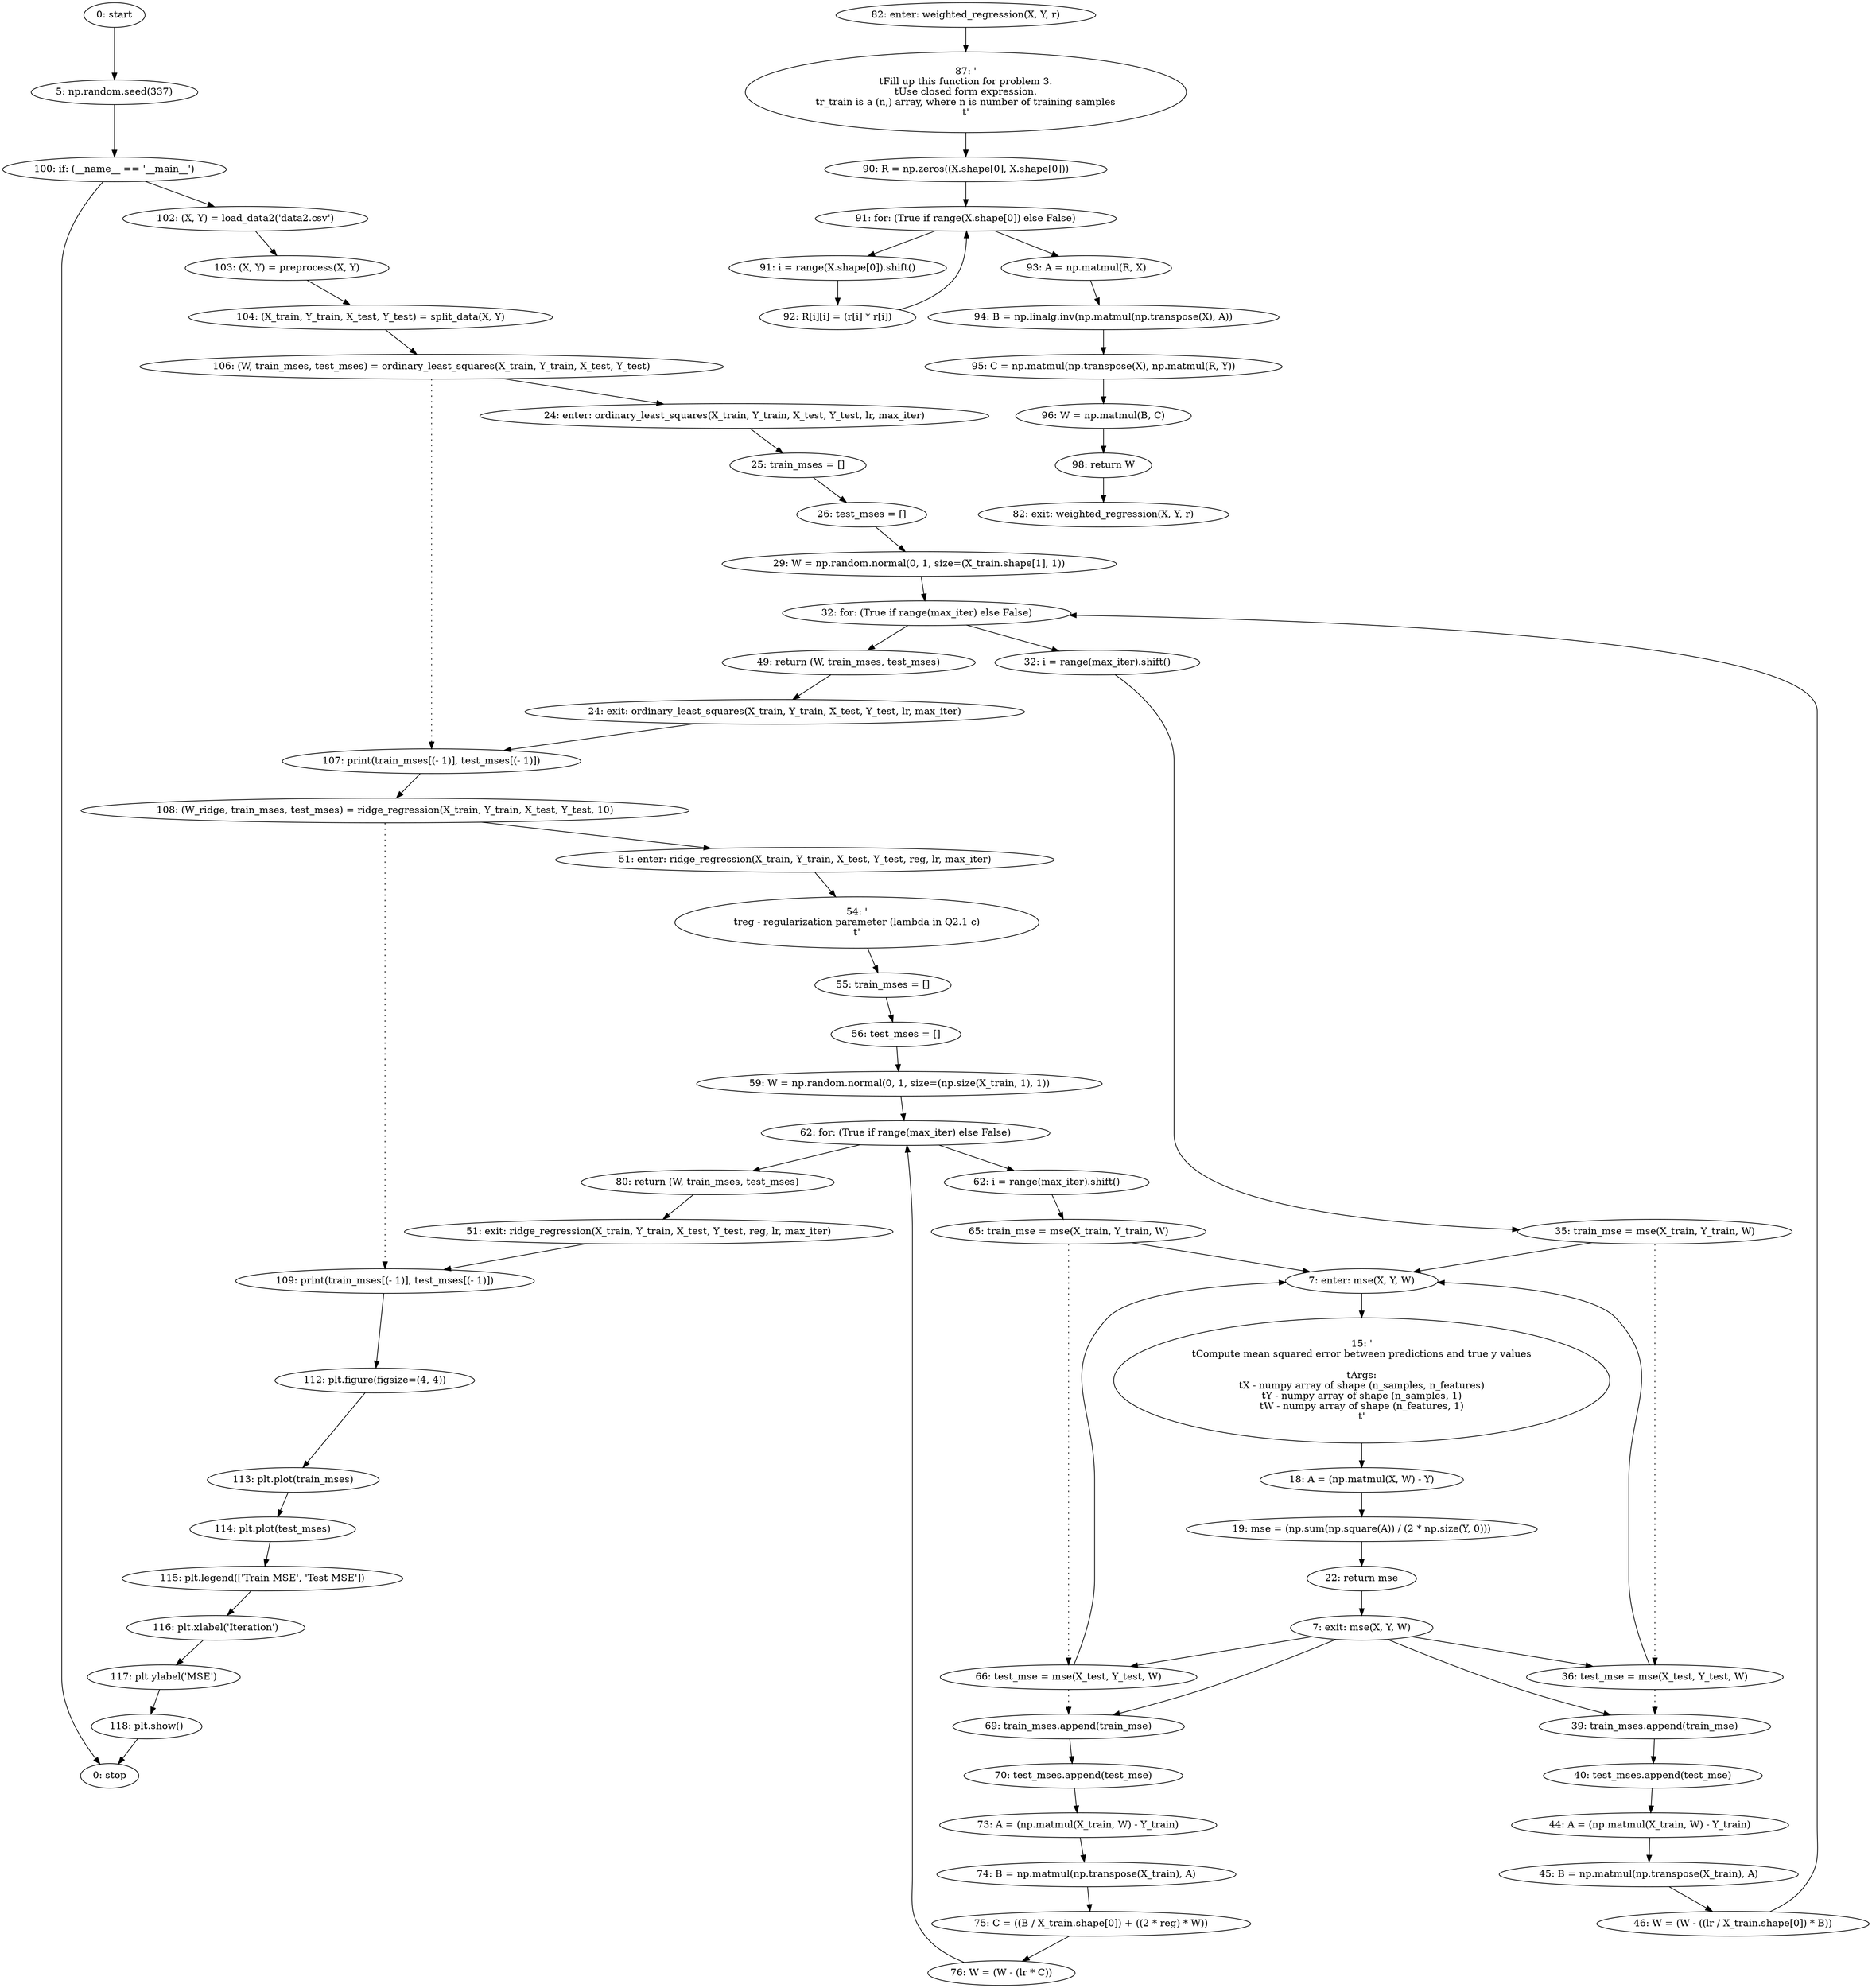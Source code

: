 strict digraph "" {
	node [label="\N"];
	0	 [label="0: start"];
	1	 [label="5: np.random.seed(337)"];
	0 -> 1;
	52	 [label="100: if: (__name__ == '__main__')"];
	1 -> 52;
	53	 [label="102: (X, Y) = load_data2('data2.csv')"];
	52 -> 53;
	67	 [label="0: stop"];
	52 -> 67;
	2	 [label="7: enter: mse(X, Y, W)"];
	4	 [label="15: '\n\tCompute mean squared error between predictions and true y values\n\n\tArgs:\n\tX - numpy array of shape (n_samples, n_features)\n\tY \
- numpy array of shape (n_samples, 1)\n\tW - numpy array of shape (n_features, 1)\n\t'"];
	2 -> 4;
	5	 [label="18: A = (np.matmul(X, W) - Y)"];
	4 -> 5;
	15	 [label="35: train_mse = mse(X_train, Y_train, W)"];
	15 -> 2;
	16	 [label="36: test_mse = mse(X_test, Y_test, W)"];
	15 -> 16	 [style=dotted,
		weight=100];
	16 -> 2;
	17	 [label="39: train_mses.append(train_mse)"];
	16 -> 17	 [style=dotted,
		weight=100];
	18	 [label="40: test_mses.append(test_mse)"];
	17 -> 18;
	31	 [label="65: train_mse = mse(X_train, Y_train, W)"];
	31 -> 2;
	32	 [label="66: test_mse = mse(X_test, Y_test, W)"];
	31 -> 32	 [style=dotted,
		weight=100];
	32 -> 2;
	33	 [label="69: train_mses.append(train_mse)"];
	32 -> 33	 [style=dotted,
		weight=100];
	34	 [label="70: test_mses.append(test_mse)"];
	33 -> 34;
	3	 [label="7: exit: mse(X, Y, W)"];
	3 -> 16;
	3 -> 17;
	3 -> 32;
	3 -> 33;
	7	 [label="22: return mse"];
	7 -> 3;
	6	 [label="19: mse = (np.sum(np.square(A)) / (2 * np.size(Y, 0)))"];
	5 -> 6;
	6 -> 7;
	8	 [label="24: enter: ordinary_least_squares(X_train, Y_train, X_test, Y_test, lr, max_iter)"];
	10	 [label="25: train_mses = []"];
	8 -> 10;
	11	 [label="26: test_mses = []"];
	10 -> 11;
	56	 [label="106: (W, train_mses, test_mses) = ordinary_least_squares(X_train, Y_train, X_test, Y_test)"];
	56 -> 8;
	57	 [label="107: print(train_mses[(- 1)], test_mses[(- 1)])"];
	56 -> 57	 [style=dotted,
		weight=100];
	58	 [label="108: (W_ridge, train_mses, test_mses) = ridge_regression(X_train, Y_train, X_test, Y_test, 10)"];
	57 -> 58;
	9	 [label="24: exit: ordinary_least_squares(X_train, Y_train, X_test, Y_test, lr, max_iter)"];
	9 -> 57;
	22	 [label="49: return (W, train_mses, test_mses)"];
	22 -> 9;
	12	 [label="29: W = np.random.normal(0, 1, size=(X_train.shape[1], 1))"];
	11 -> 12;
	13	 [label="32: for: (True if range(max_iter) else False)"];
	12 -> 13;
	13 -> 22;
	14	 [label="32: i = range(max_iter).shift()"];
	13 -> 14;
	14 -> 15;
	21	 [label="46: W = (W - ((lr / X_train.shape[0]) * B))"];
	21 -> 13;
	19	 [label="44: A = (np.matmul(X_train, W) - Y_train)"];
	18 -> 19;
	20	 [label="45: B = np.matmul(np.transpose(X_train), A)"];
	19 -> 20;
	20 -> 21;
	23	 [label="51: enter: ridge_regression(X_train, Y_train, X_test, Y_test, reg, lr, max_iter)"];
	25	 [label="54: '\n\treg - regularization parameter (lambda in Q2.1 c)\n\t'"];
	23 -> 25;
	26	 [label="55: train_mses = []"];
	25 -> 26;
	58 -> 23;
	59	 [label="109: print(train_mses[(- 1)], test_mses[(- 1)])"];
	58 -> 59	 [style=dotted,
		weight=100];
	60	 [label="112: plt.figure(figsize=(4, 4))"];
	59 -> 60;
	24	 [label="51: exit: ridge_regression(X_train, Y_train, X_test, Y_test, reg, lr, max_iter)"];
	24 -> 59;
	39	 [label="80: return (W, train_mses, test_mses)"];
	39 -> 24;
	27	 [label="56: test_mses = []"];
	26 -> 27;
	28	 [label="59: W = np.random.normal(0, 1, size=(np.size(X_train, 1), 1))"];
	27 -> 28;
	29	 [label="62: for: (True if range(max_iter) else False)"];
	28 -> 29;
	29 -> 39;
	30	 [label="62: i = range(max_iter).shift()"];
	29 -> 30;
	30 -> 31;
	38	 [label="76: W = (W - (lr * C))"];
	38 -> 29;
	35	 [label="73: A = (np.matmul(X_train, W) - Y_train)"];
	34 -> 35;
	36	 [label="74: B = np.matmul(np.transpose(X_train), A)"];
	35 -> 36;
	37	 [label="75: C = ((B / X_train.shape[0]) + ((2 * reg) * W))"];
	36 -> 37;
	37 -> 38;
	40	 [label="82: enter: weighted_regression(X, Y, r)"];
	42	 [label="87: '\n\tFill up this function for problem 3.\n\tUse closed form expression.\n\tr_train is a (n,) array, where n is number of training \
samples\n\t'"];
	40 -> 42;
	43	 [label="90: R = np.zeros((X.shape[0], X.shape[0]))"];
	42 -> 43;
	41	 [label="82: exit: weighted_regression(X, Y, r)"];
	51	 [label="98: return W"];
	51 -> 41;
	44	 [label="91: for: (True if range(X.shape[0]) else False)"];
	43 -> 44;
	45	 [label="91: i = range(X.shape[0]).shift()"];
	44 -> 45;
	47	 [label="93: A = np.matmul(R, X)"];
	44 -> 47;
	46	 [label="92: R[i][i] = (r[i] * r[i])"];
	45 -> 46;
	48	 [label="94: B = np.linalg.inv(np.matmul(np.transpose(X), A))"];
	47 -> 48;
	46 -> 44;
	49	 [label="95: C = np.matmul(np.transpose(X), np.matmul(R, Y))"];
	48 -> 49;
	50	 [label="96: W = np.matmul(B, C)"];
	49 -> 50;
	50 -> 51;
	54	 [label="103: (X, Y) = preprocess(X, Y)"];
	53 -> 54;
	55	 [label="104: (X_train, Y_train, X_test, Y_test) = split_data(X, Y)"];
	54 -> 55;
	55 -> 56;
	61	 [label="113: plt.plot(train_mses)"];
	60 -> 61;
	62	 [label="114: plt.plot(test_mses)"];
	61 -> 62;
	63	 [label="115: plt.legend(['Train MSE', 'Test MSE'])"];
	62 -> 63;
	64	 [label="116: plt.xlabel('Iteration')"];
	63 -> 64;
	65	 [label="117: plt.ylabel('MSE')"];
	64 -> 65;
	66	 [label="118: plt.show()"];
	65 -> 66;
	66 -> 67;
}

